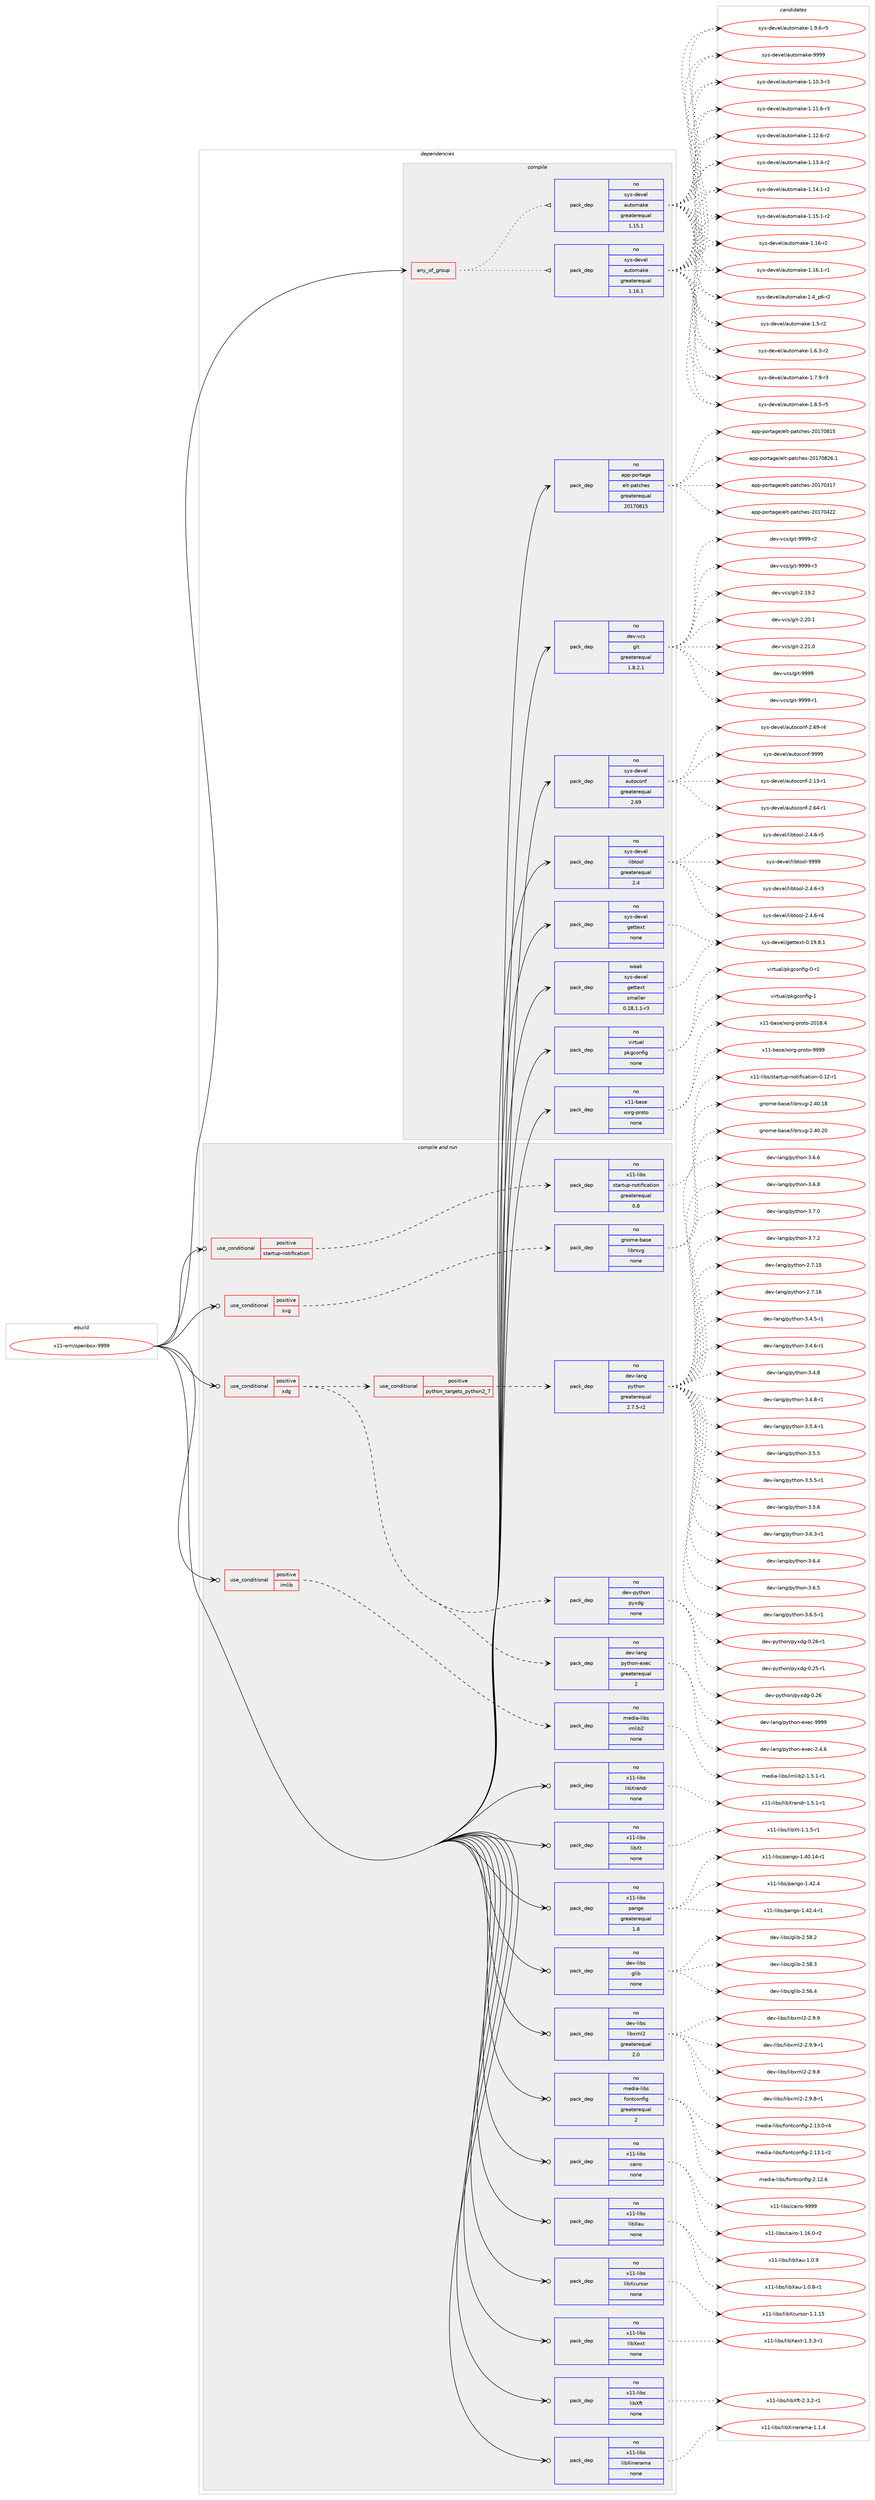 digraph prolog {

# *************
# Graph options
# *************

newrank=true;
concentrate=true;
compound=true;
graph [rankdir=LR,fontname=Helvetica,fontsize=10,ranksep=1.5];#, ranksep=2.5, nodesep=0.2];
edge  [arrowhead=vee];
node  [fontname=Helvetica,fontsize=10];

# **********
# The ebuild
# **********

subgraph cluster_leftcol {
color=gray;
rank=same;
label=<<i>ebuild</i>>;
id [label="x11-wm/openbox-9999", color=red, width=4, href="../x11-wm/openbox-9999.svg"];
}

# ****************
# The dependencies
# ****************

subgraph cluster_midcol {
color=gray;
label=<<i>dependencies</i>>;
subgraph cluster_compile {
fillcolor="#eeeeee";
style=filled;
label=<<i>compile</i>>;
subgraph any28890 {
dependency1771421 [label=<<TABLE BORDER="0" CELLBORDER="1" CELLSPACING="0" CELLPADDING="4"><TR><TD CELLPADDING="10">any_of_group</TD></TR></TABLE>>, shape=none, color=red];subgraph pack1274014 {
dependency1771422 [label=<<TABLE BORDER="0" CELLBORDER="1" CELLSPACING="0" CELLPADDING="4" WIDTH="220"><TR><TD ROWSPAN="6" CELLPADDING="30">pack_dep</TD></TR><TR><TD WIDTH="110">no</TD></TR><TR><TD>sys-devel</TD></TR><TR><TD>automake</TD></TR><TR><TD>greaterequal</TD></TR><TR><TD>1.16.1</TD></TR></TABLE>>, shape=none, color=blue];
}
dependency1771421:e -> dependency1771422:w [weight=20,style="dotted",arrowhead="oinv"];
subgraph pack1274015 {
dependency1771423 [label=<<TABLE BORDER="0" CELLBORDER="1" CELLSPACING="0" CELLPADDING="4" WIDTH="220"><TR><TD ROWSPAN="6" CELLPADDING="30">pack_dep</TD></TR><TR><TD WIDTH="110">no</TD></TR><TR><TD>sys-devel</TD></TR><TR><TD>automake</TD></TR><TR><TD>greaterequal</TD></TR><TR><TD>1.15.1</TD></TR></TABLE>>, shape=none, color=blue];
}
dependency1771421:e -> dependency1771423:w [weight=20,style="dotted",arrowhead="oinv"];
}
id:e -> dependency1771421:w [weight=20,style="solid",arrowhead="vee"];
subgraph pack1274016 {
dependency1771424 [label=<<TABLE BORDER="0" CELLBORDER="1" CELLSPACING="0" CELLPADDING="4" WIDTH="220"><TR><TD ROWSPAN="6" CELLPADDING="30">pack_dep</TD></TR><TR><TD WIDTH="110">no</TD></TR><TR><TD>app-portage</TD></TR><TR><TD>elt-patches</TD></TR><TR><TD>greaterequal</TD></TR><TR><TD>20170815</TD></TR></TABLE>>, shape=none, color=blue];
}
id:e -> dependency1771424:w [weight=20,style="solid",arrowhead="vee"];
subgraph pack1274017 {
dependency1771425 [label=<<TABLE BORDER="0" CELLBORDER="1" CELLSPACING="0" CELLPADDING="4" WIDTH="220"><TR><TD ROWSPAN="6" CELLPADDING="30">pack_dep</TD></TR><TR><TD WIDTH="110">no</TD></TR><TR><TD>dev-vcs</TD></TR><TR><TD>git</TD></TR><TR><TD>greaterequal</TD></TR><TR><TD>1.8.2.1</TD></TR></TABLE>>, shape=none, color=blue];
}
id:e -> dependency1771425:w [weight=20,style="solid",arrowhead="vee"];
subgraph pack1274018 {
dependency1771426 [label=<<TABLE BORDER="0" CELLBORDER="1" CELLSPACING="0" CELLPADDING="4" WIDTH="220"><TR><TD ROWSPAN="6" CELLPADDING="30">pack_dep</TD></TR><TR><TD WIDTH="110">no</TD></TR><TR><TD>sys-devel</TD></TR><TR><TD>autoconf</TD></TR><TR><TD>greaterequal</TD></TR><TR><TD>2.69</TD></TR></TABLE>>, shape=none, color=blue];
}
id:e -> dependency1771426:w [weight=20,style="solid",arrowhead="vee"];
subgraph pack1274019 {
dependency1771427 [label=<<TABLE BORDER="0" CELLBORDER="1" CELLSPACING="0" CELLPADDING="4" WIDTH="220"><TR><TD ROWSPAN="6" CELLPADDING="30">pack_dep</TD></TR><TR><TD WIDTH="110">no</TD></TR><TR><TD>sys-devel</TD></TR><TR><TD>gettext</TD></TR><TR><TD>none</TD></TR><TR><TD></TD></TR></TABLE>>, shape=none, color=blue];
}
id:e -> dependency1771427:w [weight=20,style="solid",arrowhead="vee"];
subgraph pack1274020 {
dependency1771428 [label=<<TABLE BORDER="0" CELLBORDER="1" CELLSPACING="0" CELLPADDING="4" WIDTH="220"><TR><TD ROWSPAN="6" CELLPADDING="30">pack_dep</TD></TR><TR><TD WIDTH="110">no</TD></TR><TR><TD>sys-devel</TD></TR><TR><TD>libtool</TD></TR><TR><TD>greaterequal</TD></TR><TR><TD>2.4</TD></TR></TABLE>>, shape=none, color=blue];
}
id:e -> dependency1771428:w [weight=20,style="solid",arrowhead="vee"];
subgraph pack1274021 {
dependency1771429 [label=<<TABLE BORDER="0" CELLBORDER="1" CELLSPACING="0" CELLPADDING="4" WIDTH="220"><TR><TD ROWSPAN="6" CELLPADDING="30">pack_dep</TD></TR><TR><TD WIDTH="110">no</TD></TR><TR><TD>virtual</TD></TR><TR><TD>pkgconfig</TD></TR><TR><TD>none</TD></TR><TR><TD></TD></TR></TABLE>>, shape=none, color=blue];
}
id:e -> dependency1771429:w [weight=20,style="solid",arrowhead="vee"];
subgraph pack1274022 {
dependency1771430 [label=<<TABLE BORDER="0" CELLBORDER="1" CELLSPACING="0" CELLPADDING="4" WIDTH="220"><TR><TD ROWSPAN="6" CELLPADDING="30">pack_dep</TD></TR><TR><TD WIDTH="110">no</TD></TR><TR><TD>x11-base</TD></TR><TR><TD>xorg-proto</TD></TR><TR><TD>none</TD></TR><TR><TD></TD></TR></TABLE>>, shape=none, color=blue];
}
id:e -> dependency1771430:w [weight=20,style="solid",arrowhead="vee"];
subgraph pack1274023 {
dependency1771431 [label=<<TABLE BORDER="0" CELLBORDER="1" CELLSPACING="0" CELLPADDING="4" WIDTH="220"><TR><TD ROWSPAN="6" CELLPADDING="30">pack_dep</TD></TR><TR><TD WIDTH="110">weak</TD></TR><TR><TD>sys-devel</TD></TR><TR><TD>gettext</TD></TR><TR><TD>smaller</TD></TR><TR><TD>0.18.1.1-r3</TD></TR></TABLE>>, shape=none, color=blue];
}
id:e -> dependency1771431:w [weight=20,style="solid",arrowhead="vee"];
}
subgraph cluster_compileandrun {
fillcolor="#eeeeee";
style=filled;
label=<<i>compile and run</i>>;
subgraph cond467504 {
dependency1771432 [label=<<TABLE BORDER="0" CELLBORDER="1" CELLSPACING="0" CELLPADDING="4"><TR><TD ROWSPAN="3" CELLPADDING="10">use_conditional</TD></TR><TR><TD>positive</TD></TR><TR><TD>imlib</TD></TR></TABLE>>, shape=none, color=red];
subgraph pack1274024 {
dependency1771433 [label=<<TABLE BORDER="0" CELLBORDER="1" CELLSPACING="0" CELLPADDING="4" WIDTH="220"><TR><TD ROWSPAN="6" CELLPADDING="30">pack_dep</TD></TR><TR><TD WIDTH="110">no</TD></TR><TR><TD>media-libs</TD></TR><TR><TD>imlib2</TD></TR><TR><TD>none</TD></TR><TR><TD></TD></TR></TABLE>>, shape=none, color=blue];
}
dependency1771432:e -> dependency1771433:w [weight=20,style="dashed",arrowhead="vee"];
}
id:e -> dependency1771432:w [weight=20,style="solid",arrowhead="odotvee"];
subgraph cond467505 {
dependency1771434 [label=<<TABLE BORDER="0" CELLBORDER="1" CELLSPACING="0" CELLPADDING="4"><TR><TD ROWSPAN="3" CELLPADDING="10">use_conditional</TD></TR><TR><TD>positive</TD></TR><TR><TD>startup-notification</TD></TR></TABLE>>, shape=none, color=red];
subgraph pack1274025 {
dependency1771435 [label=<<TABLE BORDER="0" CELLBORDER="1" CELLSPACING="0" CELLPADDING="4" WIDTH="220"><TR><TD ROWSPAN="6" CELLPADDING="30">pack_dep</TD></TR><TR><TD WIDTH="110">no</TD></TR><TR><TD>x11-libs</TD></TR><TR><TD>startup-notification</TD></TR><TR><TD>greaterequal</TD></TR><TR><TD>0.8</TD></TR></TABLE>>, shape=none, color=blue];
}
dependency1771434:e -> dependency1771435:w [weight=20,style="dashed",arrowhead="vee"];
}
id:e -> dependency1771434:w [weight=20,style="solid",arrowhead="odotvee"];
subgraph cond467506 {
dependency1771436 [label=<<TABLE BORDER="0" CELLBORDER="1" CELLSPACING="0" CELLPADDING="4"><TR><TD ROWSPAN="3" CELLPADDING="10">use_conditional</TD></TR><TR><TD>positive</TD></TR><TR><TD>svg</TD></TR></TABLE>>, shape=none, color=red];
subgraph pack1274026 {
dependency1771437 [label=<<TABLE BORDER="0" CELLBORDER="1" CELLSPACING="0" CELLPADDING="4" WIDTH="220"><TR><TD ROWSPAN="6" CELLPADDING="30">pack_dep</TD></TR><TR><TD WIDTH="110">no</TD></TR><TR><TD>gnome-base</TD></TR><TR><TD>librsvg</TD></TR><TR><TD>none</TD></TR><TR><TD></TD></TR></TABLE>>, shape=none, color=blue];
}
dependency1771436:e -> dependency1771437:w [weight=20,style="dashed",arrowhead="vee"];
}
id:e -> dependency1771436:w [weight=20,style="solid",arrowhead="odotvee"];
subgraph cond467507 {
dependency1771438 [label=<<TABLE BORDER="0" CELLBORDER="1" CELLSPACING="0" CELLPADDING="4"><TR><TD ROWSPAN="3" CELLPADDING="10">use_conditional</TD></TR><TR><TD>positive</TD></TR><TR><TD>xdg</TD></TR></TABLE>>, shape=none, color=red];
subgraph cond467508 {
dependency1771439 [label=<<TABLE BORDER="0" CELLBORDER="1" CELLSPACING="0" CELLPADDING="4"><TR><TD ROWSPAN="3" CELLPADDING="10">use_conditional</TD></TR><TR><TD>positive</TD></TR><TR><TD>python_targets_python2_7</TD></TR></TABLE>>, shape=none, color=red];
subgraph pack1274027 {
dependency1771440 [label=<<TABLE BORDER="0" CELLBORDER="1" CELLSPACING="0" CELLPADDING="4" WIDTH="220"><TR><TD ROWSPAN="6" CELLPADDING="30">pack_dep</TD></TR><TR><TD WIDTH="110">no</TD></TR><TR><TD>dev-lang</TD></TR><TR><TD>python</TD></TR><TR><TD>greaterequal</TD></TR><TR><TD>2.7.5-r2</TD></TR></TABLE>>, shape=none, color=blue];
}
dependency1771439:e -> dependency1771440:w [weight=20,style="dashed",arrowhead="vee"];
}
dependency1771438:e -> dependency1771439:w [weight=20,style="dashed",arrowhead="vee"];
subgraph pack1274028 {
dependency1771441 [label=<<TABLE BORDER="0" CELLBORDER="1" CELLSPACING="0" CELLPADDING="4" WIDTH="220"><TR><TD ROWSPAN="6" CELLPADDING="30">pack_dep</TD></TR><TR><TD WIDTH="110">no</TD></TR><TR><TD>dev-lang</TD></TR><TR><TD>python-exec</TD></TR><TR><TD>greaterequal</TD></TR><TR><TD>2</TD></TR></TABLE>>, shape=none, color=blue];
}
dependency1771438:e -> dependency1771441:w [weight=20,style="dashed",arrowhead="vee"];
subgraph pack1274029 {
dependency1771442 [label=<<TABLE BORDER="0" CELLBORDER="1" CELLSPACING="0" CELLPADDING="4" WIDTH="220"><TR><TD ROWSPAN="6" CELLPADDING="30">pack_dep</TD></TR><TR><TD WIDTH="110">no</TD></TR><TR><TD>dev-python</TD></TR><TR><TD>pyxdg</TD></TR><TR><TD>none</TD></TR><TR><TD></TD></TR></TABLE>>, shape=none, color=blue];
}
dependency1771438:e -> dependency1771442:w [weight=20,style="dashed",arrowhead="vee"];
}
id:e -> dependency1771438:w [weight=20,style="solid",arrowhead="odotvee"];
subgraph pack1274030 {
dependency1771443 [label=<<TABLE BORDER="0" CELLBORDER="1" CELLSPACING="0" CELLPADDING="4" WIDTH="220"><TR><TD ROWSPAN="6" CELLPADDING="30">pack_dep</TD></TR><TR><TD WIDTH="110">no</TD></TR><TR><TD>dev-libs</TD></TR><TR><TD>glib</TD></TR><TR><TD>none</TD></TR><TR><TD></TD></TR></TABLE>>, shape=none, color=blue];
}
id:e -> dependency1771443:w [weight=20,style="solid",arrowhead="odotvee"];
subgraph pack1274031 {
dependency1771444 [label=<<TABLE BORDER="0" CELLBORDER="1" CELLSPACING="0" CELLPADDING="4" WIDTH="220"><TR><TD ROWSPAN="6" CELLPADDING="30">pack_dep</TD></TR><TR><TD WIDTH="110">no</TD></TR><TR><TD>dev-libs</TD></TR><TR><TD>libxml2</TD></TR><TR><TD>greaterequal</TD></TR><TR><TD>2.0</TD></TR></TABLE>>, shape=none, color=blue];
}
id:e -> dependency1771444:w [weight=20,style="solid",arrowhead="odotvee"];
subgraph pack1274032 {
dependency1771445 [label=<<TABLE BORDER="0" CELLBORDER="1" CELLSPACING="0" CELLPADDING="4" WIDTH="220"><TR><TD ROWSPAN="6" CELLPADDING="30">pack_dep</TD></TR><TR><TD WIDTH="110">no</TD></TR><TR><TD>media-libs</TD></TR><TR><TD>fontconfig</TD></TR><TR><TD>greaterequal</TD></TR><TR><TD>2</TD></TR></TABLE>>, shape=none, color=blue];
}
id:e -> dependency1771445:w [weight=20,style="solid",arrowhead="odotvee"];
subgraph pack1274033 {
dependency1771446 [label=<<TABLE BORDER="0" CELLBORDER="1" CELLSPACING="0" CELLPADDING="4" WIDTH="220"><TR><TD ROWSPAN="6" CELLPADDING="30">pack_dep</TD></TR><TR><TD WIDTH="110">no</TD></TR><TR><TD>x11-libs</TD></TR><TR><TD>cairo</TD></TR><TR><TD>none</TD></TR><TR><TD></TD></TR></TABLE>>, shape=none, color=blue];
}
id:e -> dependency1771446:w [weight=20,style="solid",arrowhead="odotvee"];
subgraph pack1274034 {
dependency1771447 [label=<<TABLE BORDER="0" CELLBORDER="1" CELLSPACING="0" CELLPADDING="4" WIDTH="220"><TR><TD ROWSPAN="6" CELLPADDING="30">pack_dep</TD></TR><TR><TD WIDTH="110">no</TD></TR><TR><TD>x11-libs</TD></TR><TR><TD>libXau</TD></TR><TR><TD>none</TD></TR><TR><TD></TD></TR></TABLE>>, shape=none, color=blue];
}
id:e -> dependency1771447:w [weight=20,style="solid",arrowhead="odotvee"];
subgraph pack1274035 {
dependency1771448 [label=<<TABLE BORDER="0" CELLBORDER="1" CELLSPACING="0" CELLPADDING="4" WIDTH="220"><TR><TD ROWSPAN="6" CELLPADDING="30">pack_dep</TD></TR><TR><TD WIDTH="110">no</TD></TR><TR><TD>x11-libs</TD></TR><TR><TD>libXcursor</TD></TR><TR><TD>none</TD></TR><TR><TD></TD></TR></TABLE>>, shape=none, color=blue];
}
id:e -> dependency1771448:w [weight=20,style="solid",arrowhead="odotvee"];
subgraph pack1274036 {
dependency1771449 [label=<<TABLE BORDER="0" CELLBORDER="1" CELLSPACING="0" CELLPADDING="4" WIDTH="220"><TR><TD ROWSPAN="6" CELLPADDING="30">pack_dep</TD></TR><TR><TD WIDTH="110">no</TD></TR><TR><TD>x11-libs</TD></TR><TR><TD>libXext</TD></TR><TR><TD>none</TD></TR><TR><TD></TD></TR></TABLE>>, shape=none, color=blue];
}
id:e -> dependency1771449:w [weight=20,style="solid",arrowhead="odotvee"];
subgraph pack1274037 {
dependency1771450 [label=<<TABLE BORDER="0" CELLBORDER="1" CELLSPACING="0" CELLPADDING="4" WIDTH="220"><TR><TD ROWSPAN="6" CELLPADDING="30">pack_dep</TD></TR><TR><TD WIDTH="110">no</TD></TR><TR><TD>x11-libs</TD></TR><TR><TD>libXft</TD></TR><TR><TD>none</TD></TR><TR><TD></TD></TR></TABLE>>, shape=none, color=blue];
}
id:e -> dependency1771450:w [weight=20,style="solid",arrowhead="odotvee"];
subgraph pack1274038 {
dependency1771451 [label=<<TABLE BORDER="0" CELLBORDER="1" CELLSPACING="0" CELLPADDING="4" WIDTH="220"><TR><TD ROWSPAN="6" CELLPADDING="30">pack_dep</TD></TR><TR><TD WIDTH="110">no</TD></TR><TR><TD>x11-libs</TD></TR><TR><TD>libXinerama</TD></TR><TR><TD>none</TD></TR><TR><TD></TD></TR></TABLE>>, shape=none, color=blue];
}
id:e -> dependency1771451:w [weight=20,style="solid",arrowhead="odotvee"];
subgraph pack1274039 {
dependency1771452 [label=<<TABLE BORDER="0" CELLBORDER="1" CELLSPACING="0" CELLPADDING="4" WIDTH="220"><TR><TD ROWSPAN="6" CELLPADDING="30">pack_dep</TD></TR><TR><TD WIDTH="110">no</TD></TR><TR><TD>x11-libs</TD></TR><TR><TD>libXrandr</TD></TR><TR><TD>none</TD></TR><TR><TD></TD></TR></TABLE>>, shape=none, color=blue];
}
id:e -> dependency1771452:w [weight=20,style="solid",arrowhead="odotvee"];
subgraph pack1274040 {
dependency1771453 [label=<<TABLE BORDER="0" CELLBORDER="1" CELLSPACING="0" CELLPADDING="4" WIDTH="220"><TR><TD ROWSPAN="6" CELLPADDING="30">pack_dep</TD></TR><TR><TD WIDTH="110">no</TD></TR><TR><TD>x11-libs</TD></TR><TR><TD>libXt</TD></TR><TR><TD>none</TD></TR><TR><TD></TD></TR></TABLE>>, shape=none, color=blue];
}
id:e -> dependency1771453:w [weight=20,style="solid",arrowhead="odotvee"];
subgraph pack1274041 {
dependency1771454 [label=<<TABLE BORDER="0" CELLBORDER="1" CELLSPACING="0" CELLPADDING="4" WIDTH="220"><TR><TD ROWSPAN="6" CELLPADDING="30">pack_dep</TD></TR><TR><TD WIDTH="110">no</TD></TR><TR><TD>x11-libs</TD></TR><TR><TD>pango</TD></TR><TR><TD>greaterequal</TD></TR><TR><TD>1.8</TD></TR></TABLE>>, shape=none, color=blue];
}
id:e -> dependency1771454:w [weight=20,style="solid",arrowhead="odotvee"];
}
subgraph cluster_run {
fillcolor="#eeeeee";
style=filled;
label=<<i>run</i>>;
}
}

# **************
# The candidates
# **************

subgraph cluster_choices {
rank=same;
color=gray;
label=<<i>candidates</i>>;

subgraph choice1274014 {
color=black;
nodesep=1;
choice11512111545100101118101108479711711611110997107101454946494846514511451 [label="sys-devel/automake-1.10.3-r3", color=red, width=4,href="../sys-devel/automake-1.10.3-r3.svg"];
choice11512111545100101118101108479711711611110997107101454946494946544511451 [label="sys-devel/automake-1.11.6-r3", color=red, width=4,href="../sys-devel/automake-1.11.6-r3.svg"];
choice11512111545100101118101108479711711611110997107101454946495046544511450 [label="sys-devel/automake-1.12.6-r2", color=red, width=4,href="../sys-devel/automake-1.12.6-r2.svg"];
choice11512111545100101118101108479711711611110997107101454946495146524511450 [label="sys-devel/automake-1.13.4-r2", color=red, width=4,href="../sys-devel/automake-1.13.4-r2.svg"];
choice11512111545100101118101108479711711611110997107101454946495246494511450 [label="sys-devel/automake-1.14.1-r2", color=red, width=4,href="../sys-devel/automake-1.14.1-r2.svg"];
choice11512111545100101118101108479711711611110997107101454946495346494511450 [label="sys-devel/automake-1.15.1-r2", color=red, width=4,href="../sys-devel/automake-1.15.1-r2.svg"];
choice1151211154510010111810110847971171161111099710710145494649544511450 [label="sys-devel/automake-1.16-r2", color=red, width=4,href="../sys-devel/automake-1.16-r2.svg"];
choice11512111545100101118101108479711711611110997107101454946495446494511449 [label="sys-devel/automake-1.16.1-r1", color=red, width=4,href="../sys-devel/automake-1.16.1-r1.svg"];
choice115121115451001011181011084797117116111109971071014549465295112544511450 [label="sys-devel/automake-1.4_p6-r2", color=red, width=4,href="../sys-devel/automake-1.4_p6-r2.svg"];
choice11512111545100101118101108479711711611110997107101454946534511450 [label="sys-devel/automake-1.5-r2", color=red, width=4,href="../sys-devel/automake-1.5-r2.svg"];
choice115121115451001011181011084797117116111109971071014549465446514511450 [label="sys-devel/automake-1.6.3-r2", color=red, width=4,href="../sys-devel/automake-1.6.3-r2.svg"];
choice115121115451001011181011084797117116111109971071014549465546574511451 [label="sys-devel/automake-1.7.9-r3", color=red, width=4,href="../sys-devel/automake-1.7.9-r3.svg"];
choice115121115451001011181011084797117116111109971071014549465646534511453 [label="sys-devel/automake-1.8.5-r5", color=red, width=4,href="../sys-devel/automake-1.8.5-r5.svg"];
choice115121115451001011181011084797117116111109971071014549465746544511453 [label="sys-devel/automake-1.9.6-r5", color=red, width=4,href="../sys-devel/automake-1.9.6-r5.svg"];
choice115121115451001011181011084797117116111109971071014557575757 [label="sys-devel/automake-9999", color=red, width=4,href="../sys-devel/automake-9999.svg"];
dependency1771422:e -> choice11512111545100101118101108479711711611110997107101454946494846514511451:w [style=dotted,weight="100"];
dependency1771422:e -> choice11512111545100101118101108479711711611110997107101454946494946544511451:w [style=dotted,weight="100"];
dependency1771422:e -> choice11512111545100101118101108479711711611110997107101454946495046544511450:w [style=dotted,weight="100"];
dependency1771422:e -> choice11512111545100101118101108479711711611110997107101454946495146524511450:w [style=dotted,weight="100"];
dependency1771422:e -> choice11512111545100101118101108479711711611110997107101454946495246494511450:w [style=dotted,weight="100"];
dependency1771422:e -> choice11512111545100101118101108479711711611110997107101454946495346494511450:w [style=dotted,weight="100"];
dependency1771422:e -> choice1151211154510010111810110847971171161111099710710145494649544511450:w [style=dotted,weight="100"];
dependency1771422:e -> choice11512111545100101118101108479711711611110997107101454946495446494511449:w [style=dotted,weight="100"];
dependency1771422:e -> choice115121115451001011181011084797117116111109971071014549465295112544511450:w [style=dotted,weight="100"];
dependency1771422:e -> choice11512111545100101118101108479711711611110997107101454946534511450:w [style=dotted,weight="100"];
dependency1771422:e -> choice115121115451001011181011084797117116111109971071014549465446514511450:w [style=dotted,weight="100"];
dependency1771422:e -> choice115121115451001011181011084797117116111109971071014549465546574511451:w [style=dotted,weight="100"];
dependency1771422:e -> choice115121115451001011181011084797117116111109971071014549465646534511453:w [style=dotted,weight="100"];
dependency1771422:e -> choice115121115451001011181011084797117116111109971071014549465746544511453:w [style=dotted,weight="100"];
dependency1771422:e -> choice115121115451001011181011084797117116111109971071014557575757:w [style=dotted,weight="100"];
}
subgraph choice1274015 {
color=black;
nodesep=1;
choice11512111545100101118101108479711711611110997107101454946494846514511451 [label="sys-devel/automake-1.10.3-r3", color=red, width=4,href="../sys-devel/automake-1.10.3-r3.svg"];
choice11512111545100101118101108479711711611110997107101454946494946544511451 [label="sys-devel/automake-1.11.6-r3", color=red, width=4,href="../sys-devel/automake-1.11.6-r3.svg"];
choice11512111545100101118101108479711711611110997107101454946495046544511450 [label="sys-devel/automake-1.12.6-r2", color=red, width=4,href="../sys-devel/automake-1.12.6-r2.svg"];
choice11512111545100101118101108479711711611110997107101454946495146524511450 [label="sys-devel/automake-1.13.4-r2", color=red, width=4,href="../sys-devel/automake-1.13.4-r2.svg"];
choice11512111545100101118101108479711711611110997107101454946495246494511450 [label="sys-devel/automake-1.14.1-r2", color=red, width=4,href="../sys-devel/automake-1.14.1-r2.svg"];
choice11512111545100101118101108479711711611110997107101454946495346494511450 [label="sys-devel/automake-1.15.1-r2", color=red, width=4,href="../sys-devel/automake-1.15.1-r2.svg"];
choice1151211154510010111810110847971171161111099710710145494649544511450 [label="sys-devel/automake-1.16-r2", color=red, width=4,href="../sys-devel/automake-1.16-r2.svg"];
choice11512111545100101118101108479711711611110997107101454946495446494511449 [label="sys-devel/automake-1.16.1-r1", color=red, width=4,href="../sys-devel/automake-1.16.1-r1.svg"];
choice115121115451001011181011084797117116111109971071014549465295112544511450 [label="sys-devel/automake-1.4_p6-r2", color=red, width=4,href="../sys-devel/automake-1.4_p6-r2.svg"];
choice11512111545100101118101108479711711611110997107101454946534511450 [label="sys-devel/automake-1.5-r2", color=red, width=4,href="../sys-devel/automake-1.5-r2.svg"];
choice115121115451001011181011084797117116111109971071014549465446514511450 [label="sys-devel/automake-1.6.3-r2", color=red, width=4,href="../sys-devel/automake-1.6.3-r2.svg"];
choice115121115451001011181011084797117116111109971071014549465546574511451 [label="sys-devel/automake-1.7.9-r3", color=red, width=4,href="../sys-devel/automake-1.7.9-r3.svg"];
choice115121115451001011181011084797117116111109971071014549465646534511453 [label="sys-devel/automake-1.8.5-r5", color=red, width=4,href="../sys-devel/automake-1.8.5-r5.svg"];
choice115121115451001011181011084797117116111109971071014549465746544511453 [label="sys-devel/automake-1.9.6-r5", color=red, width=4,href="../sys-devel/automake-1.9.6-r5.svg"];
choice115121115451001011181011084797117116111109971071014557575757 [label="sys-devel/automake-9999", color=red, width=4,href="../sys-devel/automake-9999.svg"];
dependency1771423:e -> choice11512111545100101118101108479711711611110997107101454946494846514511451:w [style=dotted,weight="100"];
dependency1771423:e -> choice11512111545100101118101108479711711611110997107101454946494946544511451:w [style=dotted,weight="100"];
dependency1771423:e -> choice11512111545100101118101108479711711611110997107101454946495046544511450:w [style=dotted,weight="100"];
dependency1771423:e -> choice11512111545100101118101108479711711611110997107101454946495146524511450:w [style=dotted,weight="100"];
dependency1771423:e -> choice11512111545100101118101108479711711611110997107101454946495246494511450:w [style=dotted,weight="100"];
dependency1771423:e -> choice11512111545100101118101108479711711611110997107101454946495346494511450:w [style=dotted,weight="100"];
dependency1771423:e -> choice1151211154510010111810110847971171161111099710710145494649544511450:w [style=dotted,weight="100"];
dependency1771423:e -> choice11512111545100101118101108479711711611110997107101454946495446494511449:w [style=dotted,weight="100"];
dependency1771423:e -> choice115121115451001011181011084797117116111109971071014549465295112544511450:w [style=dotted,weight="100"];
dependency1771423:e -> choice11512111545100101118101108479711711611110997107101454946534511450:w [style=dotted,weight="100"];
dependency1771423:e -> choice115121115451001011181011084797117116111109971071014549465446514511450:w [style=dotted,weight="100"];
dependency1771423:e -> choice115121115451001011181011084797117116111109971071014549465546574511451:w [style=dotted,weight="100"];
dependency1771423:e -> choice115121115451001011181011084797117116111109971071014549465646534511453:w [style=dotted,weight="100"];
dependency1771423:e -> choice115121115451001011181011084797117116111109971071014549465746544511453:w [style=dotted,weight="100"];
dependency1771423:e -> choice115121115451001011181011084797117116111109971071014557575757:w [style=dotted,weight="100"];
}
subgraph choice1274016 {
color=black;
nodesep=1;
choice97112112451121111141169710310147101108116451129711699104101115455048495548514955 [label="app-portage/elt-patches-20170317", color=red, width=4,href="../app-portage/elt-patches-20170317.svg"];
choice97112112451121111141169710310147101108116451129711699104101115455048495548525050 [label="app-portage/elt-patches-20170422", color=red, width=4,href="../app-portage/elt-patches-20170422.svg"];
choice97112112451121111141169710310147101108116451129711699104101115455048495548564953 [label="app-portage/elt-patches-20170815", color=red, width=4,href="../app-portage/elt-patches-20170815.svg"];
choice971121124511211111411697103101471011081164511297116991041011154550484955485650544649 [label="app-portage/elt-patches-20170826.1", color=red, width=4,href="../app-portage/elt-patches-20170826.1.svg"];
dependency1771424:e -> choice97112112451121111141169710310147101108116451129711699104101115455048495548514955:w [style=dotted,weight="100"];
dependency1771424:e -> choice97112112451121111141169710310147101108116451129711699104101115455048495548525050:w [style=dotted,weight="100"];
dependency1771424:e -> choice97112112451121111141169710310147101108116451129711699104101115455048495548564953:w [style=dotted,weight="100"];
dependency1771424:e -> choice971121124511211111411697103101471011081164511297116991041011154550484955485650544649:w [style=dotted,weight="100"];
}
subgraph choice1274017 {
color=black;
nodesep=1;
choice10010111845118991154710310511645504649574650 [label="dev-vcs/git-2.19.2", color=red, width=4,href="../dev-vcs/git-2.19.2.svg"];
choice10010111845118991154710310511645504650484649 [label="dev-vcs/git-2.20.1", color=red, width=4,href="../dev-vcs/git-2.20.1.svg"];
choice10010111845118991154710310511645504650494648 [label="dev-vcs/git-2.21.0", color=red, width=4,href="../dev-vcs/git-2.21.0.svg"];
choice1001011184511899115471031051164557575757 [label="dev-vcs/git-9999", color=red, width=4,href="../dev-vcs/git-9999.svg"];
choice10010111845118991154710310511645575757574511449 [label="dev-vcs/git-9999-r1", color=red, width=4,href="../dev-vcs/git-9999-r1.svg"];
choice10010111845118991154710310511645575757574511450 [label="dev-vcs/git-9999-r2", color=red, width=4,href="../dev-vcs/git-9999-r2.svg"];
choice10010111845118991154710310511645575757574511451 [label="dev-vcs/git-9999-r3", color=red, width=4,href="../dev-vcs/git-9999-r3.svg"];
dependency1771425:e -> choice10010111845118991154710310511645504649574650:w [style=dotted,weight="100"];
dependency1771425:e -> choice10010111845118991154710310511645504650484649:w [style=dotted,weight="100"];
dependency1771425:e -> choice10010111845118991154710310511645504650494648:w [style=dotted,weight="100"];
dependency1771425:e -> choice1001011184511899115471031051164557575757:w [style=dotted,weight="100"];
dependency1771425:e -> choice10010111845118991154710310511645575757574511449:w [style=dotted,weight="100"];
dependency1771425:e -> choice10010111845118991154710310511645575757574511450:w [style=dotted,weight="100"];
dependency1771425:e -> choice10010111845118991154710310511645575757574511451:w [style=dotted,weight="100"];
}
subgraph choice1274018 {
color=black;
nodesep=1;
choice1151211154510010111810110847971171161119911111010245504649514511449 [label="sys-devel/autoconf-2.13-r1", color=red, width=4,href="../sys-devel/autoconf-2.13-r1.svg"];
choice1151211154510010111810110847971171161119911111010245504654524511449 [label="sys-devel/autoconf-2.64-r1", color=red, width=4,href="../sys-devel/autoconf-2.64-r1.svg"];
choice1151211154510010111810110847971171161119911111010245504654574511452 [label="sys-devel/autoconf-2.69-r4", color=red, width=4,href="../sys-devel/autoconf-2.69-r4.svg"];
choice115121115451001011181011084797117116111991111101024557575757 [label="sys-devel/autoconf-9999", color=red, width=4,href="../sys-devel/autoconf-9999.svg"];
dependency1771426:e -> choice1151211154510010111810110847971171161119911111010245504649514511449:w [style=dotted,weight="100"];
dependency1771426:e -> choice1151211154510010111810110847971171161119911111010245504654524511449:w [style=dotted,weight="100"];
dependency1771426:e -> choice1151211154510010111810110847971171161119911111010245504654574511452:w [style=dotted,weight="100"];
dependency1771426:e -> choice115121115451001011181011084797117116111991111101024557575757:w [style=dotted,weight="100"];
}
subgraph choice1274019 {
color=black;
nodesep=1;
choice1151211154510010111810110847103101116116101120116454846495746564649 [label="sys-devel/gettext-0.19.8.1", color=red, width=4,href="../sys-devel/gettext-0.19.8.1.svg"];
dependency1771427:e -> choice1151211154510010111810110847103101116116101120116454846495746564649:w [style=dotted,weight="100"];
}
subgraph choice1274020 {
color=black;
nodesep=1;
choice1151211154510010111810110847108105981161111111084550465246544511451 [label="sys-devel/libtool-2.4.6-r3", color=red, width=4,href="../sys-devel/libtool-2.4.6-r3.svg"];
choice1151211154510010111810110847108105981161111111084550465246544511452 [label="sys-devel/libtool-2.4.6-r4", color=red, width=4,href="../sys-devel/libtool-2.4.6-r4.svg"];
choice1151211154510010111810110847108105981161111111084550465246544511453 [label="sys-devel/libtool-2.4.6-r5", color=red, width=4,href="../sys-devel/libtool-2.4.6-r5.svg"];
choice1151211154510010111810110847108105981161111111084557575757 [label="sys-devel/libtool-9999", color=red, width=4,href="../sys-devel/libtool-9999.svg"];
dependency1771428:e -> choice1151211154510010111810110847108105981161111111084550465246544511451:w [style=dotted,weight="100"];
dependency1771428:e -> choice1151211154510010111810110847108105981161111111084550465246544511452:w [style=dotted,weight="100"];
dependency1771428:e -> choice1151211154510010111810110847108105981161111111084550465246544511453:w [style=dotted,weight="100"];
dependency1771428:e -> choice1151211154510010111810110847108105981161111111084557575757:w [style=dotted,weight="100"];
}
subgraph choice1274021 {
color=black;
nodesep=1;
choice11810511411611797108471121071039911111010210510345484511449 [label="virtual/pkgconfig-0-r1", color=red, width=4,href="../virtual/pkgconfig-0-r1.svg"];
choice1181051141161179710847112107103991111101021051034549 [label="virtual/pkgconfig-1", color=red, width=4,href="../virtual/pkgconfig-1.svg"];
dependency1771429:e -> choice11810511411611797108471121071039911111010210510345484511449:w [style=dotted,weight="100"];
dependency1771429:e -> choice1181051141161179710847112107103991111101021051034549:w [style=dotted,weight="100"];
}
subgraph choice1274022 {
color=black;
nodesep=1;
choice1204949459897115101471201111141034511211411111611145504849564652 [label="x11-base/xorg-proto-2018.4", color=red, width=4,href="../x11-base/xorg-proto-2018.4.svg"];
choice120494945989711510147120111114103451121141111161114557575757 [label="x11-base/xorg-proto-9999", color=red, width=4,href="../x11-base/xorg-proto-9999.svg"];
dependency1771430:e -> choice1204949459897115101471201111141034511211411111611145504849564652:w [style=dotted,weight="100"];
dependency1771430:e -> choice120494945989711510147120111114103451121141111161114557575757:w [style=dotted,weight="100"];
}
subgraph choice1274023 {
color=black;
nodesep=1;
choice1151211154510010111810110847103101116116101120116454846495746564649 [label="sys-devel/gettext-0.19.8.1", color=red, width=4,href="../sys-devel/gettext-0.19.8.1.svg"];
dependency1771431:e -> choice1151211154510010111810110847103101116116101120116454846495746564649:w [style=dotted,weight="100"];
}
subgraph choice1274024 {
color=black;
nodesep=1;
choice1091011001059745108105981154710510910810598504549465346494511449 [label="media-libs/imlib2-1.5.1-r1", color=red, width=4,href="../media-libs/imlib2-1.5.1-r1.svg"];
dependency1771433:e -> choice1091011001059745108105981154710510910810598504549465346494511449:w [style=dotted,weight="100"];
}
subgraph choice1274025 {
color=black;
nodesep=1;
choice12049494510810598115471151169711411611711245110111116105102105999711610511111045484649504511449 [label="x11-libs/startup-notification-0.12-r1", color=red, width=4,href="../x11-libs/startup-notification-0.12-r1.svg"];
dependency1771435:e -> choice12049494510810598115471151169711411611711245110111116105102105999711610511111045484649504511449:w [style=dotted,weight="100"];
}
subgraph choice1274026 {
color=black;
nodesep=1;
choice10311011110910145989711510147108105981141151181034550465248464956 [label="gnome-base/librsvg-2.40.18", color=red, width=4,href="../gnome-base/librsvg-2.40.18.svg"];
choice10311011110910145989711510147108105981141151181034550465248465048 [label="gnome-base/librsvg-2.40.20", color=red, width=4,href="../gnome-base/librsvg-2.40.20.svg"];
dependency1771437:e -> choice10311011110910145989711510147108105981141151181034550465248464956:w [style=dotted,weight="100"];
dependency1771437:e -> choice10311011110910145989711510147108105981141151181034550465248465048:w [style=dotted,weight="100"];
}
subgraph choice1274027 {
color=black;
nodesep=1;
choice10010111845108971101034711212111610411111045504655464953 [label="dev-lang/python-2.7.15", color=red, width=4,href="../dev-lang/python-2.7.15.svg"];
choice10010111845108971101034711212111610411111045504655464954 [label="dev-lang/python-2.7.16", color=red, width=4,href="../dev-lang/python-2.7.16.svg"];
choice1001011184510897110103471121211161041111104551465246534511449 [label="dev-lang/python-3.4.5-r1", color=red, width=4,href="../dev-lang/python-3.4.5-r1.svg"];
choice1001011184510897110103471121211161041111104551465246544511449 [label="dev-lang/python-3.4.6-r1", color=red, width=4,href="../dev-lang/python-3.4.6-r1.svg"];
choice100101118451089711010347112121116104111110455146524656 [label="dev-lang/python-3.4.8", color=red, width=4,href="../dev-lang/python-3.4.8.svg"];
choice1001011184510897110103471121211161041111104551465246564511449 [label="dev-lang/python-3.4.8-r1", color=red, width=4,href="../dev-lang/python-3.4.8-r1.svg"];
choice1001011184510897110103471121211161041111104551465346524511449 [label="dev-lang/python-3.5.4-r1", color=red, width=4,href="../dev-lang/python-3.5.4-r1.svg"];
choice100101118451089711010347112121116104111110455146534653 [label="dev-lang/python-3.5.5", color=red, width=4,href="../dev-lang/python-3.5.5.svg"];
choice1001011184510897110103471121211161041111104551465346534511449 [label="dev-lang/python-3.5.5-r1", color=red, width=4,href="../dev-lang/python-3.5.5-r1.svg"];
choice100101118451089711010347112121116104111110455146534654 [label="dev-lang/python-3.5.6", color=red, width=4,href="../dev-lang/python-3.5.6.svg"];
choice1001011184510897110103471121211161041111104551465446514511449 [label="dev-lang/python-3.6.3-r1", color=red, width=4,href="../dev-lang/python-3.6.3-r1.svg"];
choice100101118451089711010347112121116104111110455146544652 [label="dev-lang/python-3.6.4", color=red, width=4,href="../dev-lang/python-3.6.4.svg"];
choice100101118451089711010347112121116104111110455146544653 [label="dev-lang/python-3.6.5", color=red, width=4,href="../dev-lang/python-3.6.5.svg"];
choice1001011184510897110103471121211161041111104551465446534511449 [label="dev-lang/python-3.6.5-r1", color=red, width=4,href="../dev-lang/python-3.6.5-r1.svg"];
choice100101118451089711010347112121116104111110455146544654 [label="dev-lang/python-3.6.6", color=red, width=4,href="../dev-lang/python-3.6.6.svg"];
choice100101118451089711010347112121116104111110455146544656 [label="dev-lang/python-3.6.8", color=red, width=4,href="../dev-lang/python-3.6.8.svg"];
choice100101118451089711010347112121116104111110455146554648 [label="dev-lang/python-3.7.0", color=red, width=4,href="../dev-lang/python-3.7.0.svg"];
choice100101118451089711010347112121116104111110455146554650 [label="dev-lang/python-3.7.2", color=red, width=4,href="../dev-lang/python-3.7.2.svg"];
dependency1771440:e -> choice10010111845108971101034711212111610411111045504655464953:w [style=dotted,weight="100"];
dependency1771440:e -> choice10010111845108971101034711212111610411111045504655464954:w [style=dotted,weight="100"];
dependency1771440:e -> choice1001011184510897110103471121211161041111104551465246534511449:w [style=dotted,weight="100"];
dependency1771440:e -> choice1001011184510897110103471121211161041111104551465246544511449:w [style=dotted,weight="100"];
dependency1771440:e -> choice100101118451089711010347112121116104111110455146524656:w [style=dotted,weight="100"];
dependency1771440:e -> choice1001011184510897110103471121211161041111104551465246564511449:w [style=dotted,weight="100"];
dependency1771440:e -> choice1001011184510897110103471121211161041111104551465346524511449:w [style=dotted,weight="100"];
dependency1771440:e -> choice100101118451089711010347112121116104111110455146534653:w [style=dotted,weight="100"];
dependency1771440:e -> choice1001011184510897110103471121211161041111104551465346534511449:w [style=dotted,weight="100"];
dependency1771440:e -> choice100101118451089711010347112121116104111110455146534654:w [style=dotted,weight="100"];
dependency1771440:e -> choice1001011184510897110103471121211161041111104551465446514511449:w [style=dotted,weight="100"];
dependency1771440:e -> choice100101118451089711010347112121116104111110455146544652:w [style=dotted,weight="100"];
dependency1771440:e -> choice100101118451089711010347112121116104111110455146544653:w [style=dotted,weight="100"];
dependency1771440:e -> choice1001011184510897110103471121211161041111104551465446534511449:w [style=dotted,weight="100"];
dependency1771440:e -> choice100101118451089711010347112121116104111110455146544654:w [style=dotted,weight="100"];
dependency1771440:e -> choice100101118451089711010347112121116104111110455146544656:w [style=dotted,weight="100"];
dependency1771440:e -> choice100101118451089711010347112121116104111110455146554648:w [style=dotted,weight="100"];
dependency1771440:e -> choice100101118451089711010347112121116104111110455146554650:w [style=dotted,weight="100"];
}
subgraph choice1274028 {
color=black;
nodesep=1;
choice1001011184510897110103471121211161041111104510112010199455046524654 [label="dev-lang/python-exec-2.4.6", color=red, width=4,href="../dev-lang/python-exec-2.4.6.svg"];
choice10010111845108971101034711212111610411111045101120101994557575757 [label="dev-lang/python-exec-9999", color=red, width=4,href="../dev-lang/python-exec-9999.svg"];
dependency1771441:e -> choice1001011184510897110103471121211161041111104510112010199455046524654:w [style=dotted,weight="100"];
dependency1771441:e -> choice10010111845108971101034711212111610411111045101120101994557575757:w [style=dotted,weight="100"];
}
subgraph choice1274029 {
color=black;
nodesep=1;
choice100101118451121211161041111104711212112010010345484650534511449 [label="dev-python/pyxdg-0.25-r1", color=red, width=4,href="../dev-python/pyxdg-0.25-r1.svg"];
choice10010111845112121116104111110471121211201001034548465054 [label="dev-python/pyxdg-0.26", color=red, width=4,href="../dev-python/pyxdg-0.26.svg"];
choice100101118451121211161041111104711212112010010345484650544511449 [label="dev-python/pyxdg-0.26-r1", color=red, width=4,href="../dev-python/pyxdg-0.26-r1.svg"];
dependency1771442:e -> choice100101118451121211161041111104711212112010010345484650534511449:w [style=dotted,weight="100"];
dependency1771442:e -> choice10010111845112121116104111110471121211201001034548465054:w [style=dotted,weight="100"];
dependency1771442:e -> choice100101118451121211161041111104711212112010010345484650544511449:w [style=dotted,weight="100"];
}
subgraph choice1274030 {
color=black;
nodesep=1;
choice1001011184510810598115471031081059845504653544652 [label="dev-libs/glib-2.56.4", color=red, width=4,href="../dev-libs/glib-2.56.4.svg"];
choice1001011184510810598115471031081059845504653564650 [label="dev-libs/glib-2.58.2", color=red, width=4,href="../dev-libs/glib-2.58.2.svg"];
choice1001011184510810598115471031081059845504653564651 [label="dev-libs/glib-2.58.3", color=red, width=4,href="../dev-libs/glib-2.58.3.svg"];
dependency1771443:e -> choice1001011184510810598115471031081059845504653544652:w [style=dotted,weight="100"];
dependency1771443:e -> choice1001011184510810598115471031081059845504653564650:w [style=dotted,weight="100"];
dependency1771443:e -> choice1001011184510810598115471031081059845504653564651:w [style=dotted,weight="100"];
}
subgraph choice1274031 {
color=black;
nodesep=1;
choice1001011184510810598115471081059812010910850455046574656 [label="dev-libs/libxml2-2.9.8", color=red, width=4,href="../dev-libs/libxml2-2.9.8.svg"];
choice10010111845108105981154710810598120109108504550465746564511449 [label="dev-libs/libxml2-2.9.8-r1", color=red, width=4,href="../dev-libs/libxml2-2.9.8-r1.svg"];
choice1001011184510810598115471081059812010910850455046574657 [label="dev-libs/libxml2-2.9.9", color=red, width=4,href="../dev-libs/libxml2-2.9.9.svg"];
choice10010111845108105981154710810598120109108504550465746574511449 [label="dev-libs/libxml2-2.9.9-r1", color=red, width=4,href="../dev-libs/libxml2-2.9.9-r1.svg"];
dependency1771444:e -> choice1001011184510810598115471081059812010910850455046574656:w [style=dotted,weight="100"];
dependency1771444:e -> choice10010111845108105981154710810598120109108504550465746564511449:w [style=dotted,weight="100"];
dependency1771444:e -> choice1001011184510810598115471081059812010910850455046574657:w [style=dotted,weight="100"];
dependency1771444:e -> choice10010111845108105981154710810598120109108504550465746574511449:w [style=dotted,weight="100"];
}
subgraph choice1274032 {
color=black;
nodesep=1;
choice109101100105974510810598115471021111101169911111010210510345504649504654 [label="media-libs/fontconfig-2.12.6", color=red, width=4,href="../media-libs/fontconfig-2.12.6.svg"];
choice1091011001059745108105981154710211111011699111110102105103455046495146484511452 [label="media-libs/fontconfig-2.13.0-r4", color=red, width=4,href="../media-libs/fontconfig-2.13.0-r4.svg"];
choice1091011001059745108105981154710211111011699111110102105103455046495146494511450 [label="media-libs/fontconfig-2.13.1-r2", color=red, width=4,href="../media-libs/fontconfig-2.13.1-r2.svg"];
dependency1771445:e -> choice109101100105974510810598115471021111101169911111010210510345504649504654:w [style=dotted,weight="100"];
dependency1771445:e -> choice1091011001059745108105981154710211111011699111110102105103455046495146484511452:w [style=dotted,weight="100"];
dependency1771445:e -> choice1091011001059745108105981154710211111011699111110102105103455046495146494511450:w [style=dotted,weight="100"];
}
subgraph choice1274033 {
color=black;
nodesep=1;
choice12049494510810598115479997105114111454946495446484511450 [label="x11-libs/cairo-1.16.0-r2", color=red, width=4,href="../x11-libs/cairo-1.16.0-r2.svg"];
choice120494945108105981154799971051141114557575757 [label="x11-libs/cairo-9999", color=red, width=4,href="../x11-libs/cairo-9999.svg"];
dependency1771446:e -> choice12049494510810598115479997105114111454946495446484511450:w [style=dotted,weight="100"];
dependency1771446:e -> choice120494945108105981154799971051141114557575757:w [style=dotted,weight="100"];
}
subgraph choice1274034 {
color=black;
nodesep=1;
choice12049494510810598115471081059888971174549464846564511449 [label="x11-libs/libXau-1.0.8-r1", color=red, width=4,href="../x11-libs/libXau-1.0.8-r1.svg"];
choice1204949451081059811547108105988897117454946484657 [label="x11-libs/libXau-1.0.9", color=red, width=4,href="../x11-libs/libXau-1.0.9.svg"];
dependency1771447:e -> choice12049494510810598115471081059888971174549464846564511449:w [style=dotted,weight="100"];
dependency1771447:e -> choice1204949451081059811547108105988897117454946484657:w [style=dotted,weight="100"];
}
subgraph choice1274035 {
color=black;
nodesep=1;
choice120494945108105981154710810598889911711411511111445494649464953 [label="x11-libs/libXcursor-1.1.15", color=red, width=4,href="../x11-libs/libXcursor-1.1.15.svg"];
dependency1771448:e -> choice120494945108105981154710810598889911711411511111445494649464953:w [style=dotted,weight="100"];
}
subgraph choice1274036 {
color=black;
nodesep=1;
choice120494945108105981154710810598881011201164549465146514511449 [label="x11-libs/libXext-1.3.3-r1", color=red, width=4,href="../x11-libs/libXext-1.3.3-r1.svg"];
dependency1771449:e -> choice120494945108105981154710810598881011201164549465146514511449:w [style=dotted,weight="100"];
}
subgraph choice1274037 {
color=black;
nodesep=1;
choice120494945108105981154710810598881021164550465146504511449 [label="x11-libs/libXft-2.3.2-r1", color=red, width=4,href="../x11-libs/libXft-2.3.2-r1.svg"];
dependency1771450:e -> choice120494945108105981154710810598881021164550465146504511449:w [style=dotted,weight="100"];
}
subgraph choice1274038 {
color=black;
nodesep=1;
choice120494945108105981154710810598881051101011149710997454946494652 [label="x11-libs/libXinerama-1.1.4", color=red, width=4,href="../x11-libs/libXinerama-1.1.4.svg"];
dependency1771451:e -> choice120494945108105981154710810598881051101011149710997454946494652:w [style=dotted,weight="100"];
}
subgraph choice1274039 {
color=black;
nodesep=1;
choice12049494510810598115471081059888114971101001144549465346494511449 [label="x11-libs/libXrandr-1.5.1-r1", color=red, width=4,href="../x11-libs/libXrandr-1.5.1-r1.svg"];
dependency1771452:e -> choice12049494510810598115471081059888114971101001144549465346494511449:w [style=dotted,weight="100"];
}
subgraph choice1274040 {
color=black;
nodesep=1;
choice120494945108105981154710810598881164549464946534511449 [label="x11-libs/libXt-1.1.5-r1", color=red, width=4,href="../x11-libs/libXt-1.1.5-r1.svg"];
dependency1771453:e -> choice120494945108105981154710810598881164549464946534511449:w [style=dotted,weight="100"];
}
subgraph choice1274041 {
color=black;
nodesep=1;
choice12049494510810598115471129711010311145494652484649524511449 [label="x11-libs/pango-1.40.14-r1", color=red, width=4,href="../x11-libs/pango-1.40.14-r1.svg"];
choice12049494510810598115471129711010311145494652504652 [label="x11-libs/pango-1.42.4", color=red, width=4,href="../x11-libs/pango-1.42.4.svg"];
choice120494945108105981154711297110103111454946525046524511449 [label="x11-libs/pango-1.42.4-r1", color=red, width=4,href="../x11-libs/pango-1.42.4-r1.svg"];
dependency1771454:e -> choice12049494510810598115471129711010311145494652484649524511449:w [style=dotted,weight="100"];
dependency1771454:e -> choice12049494510810598115471129711010311145494652504652:w [style=dotted,weight="100"];
dependency1771454:e -> choice120494945108105981154711297110103111454946525046524511449:w [style=dotted,weight="100"];
}
}

}
